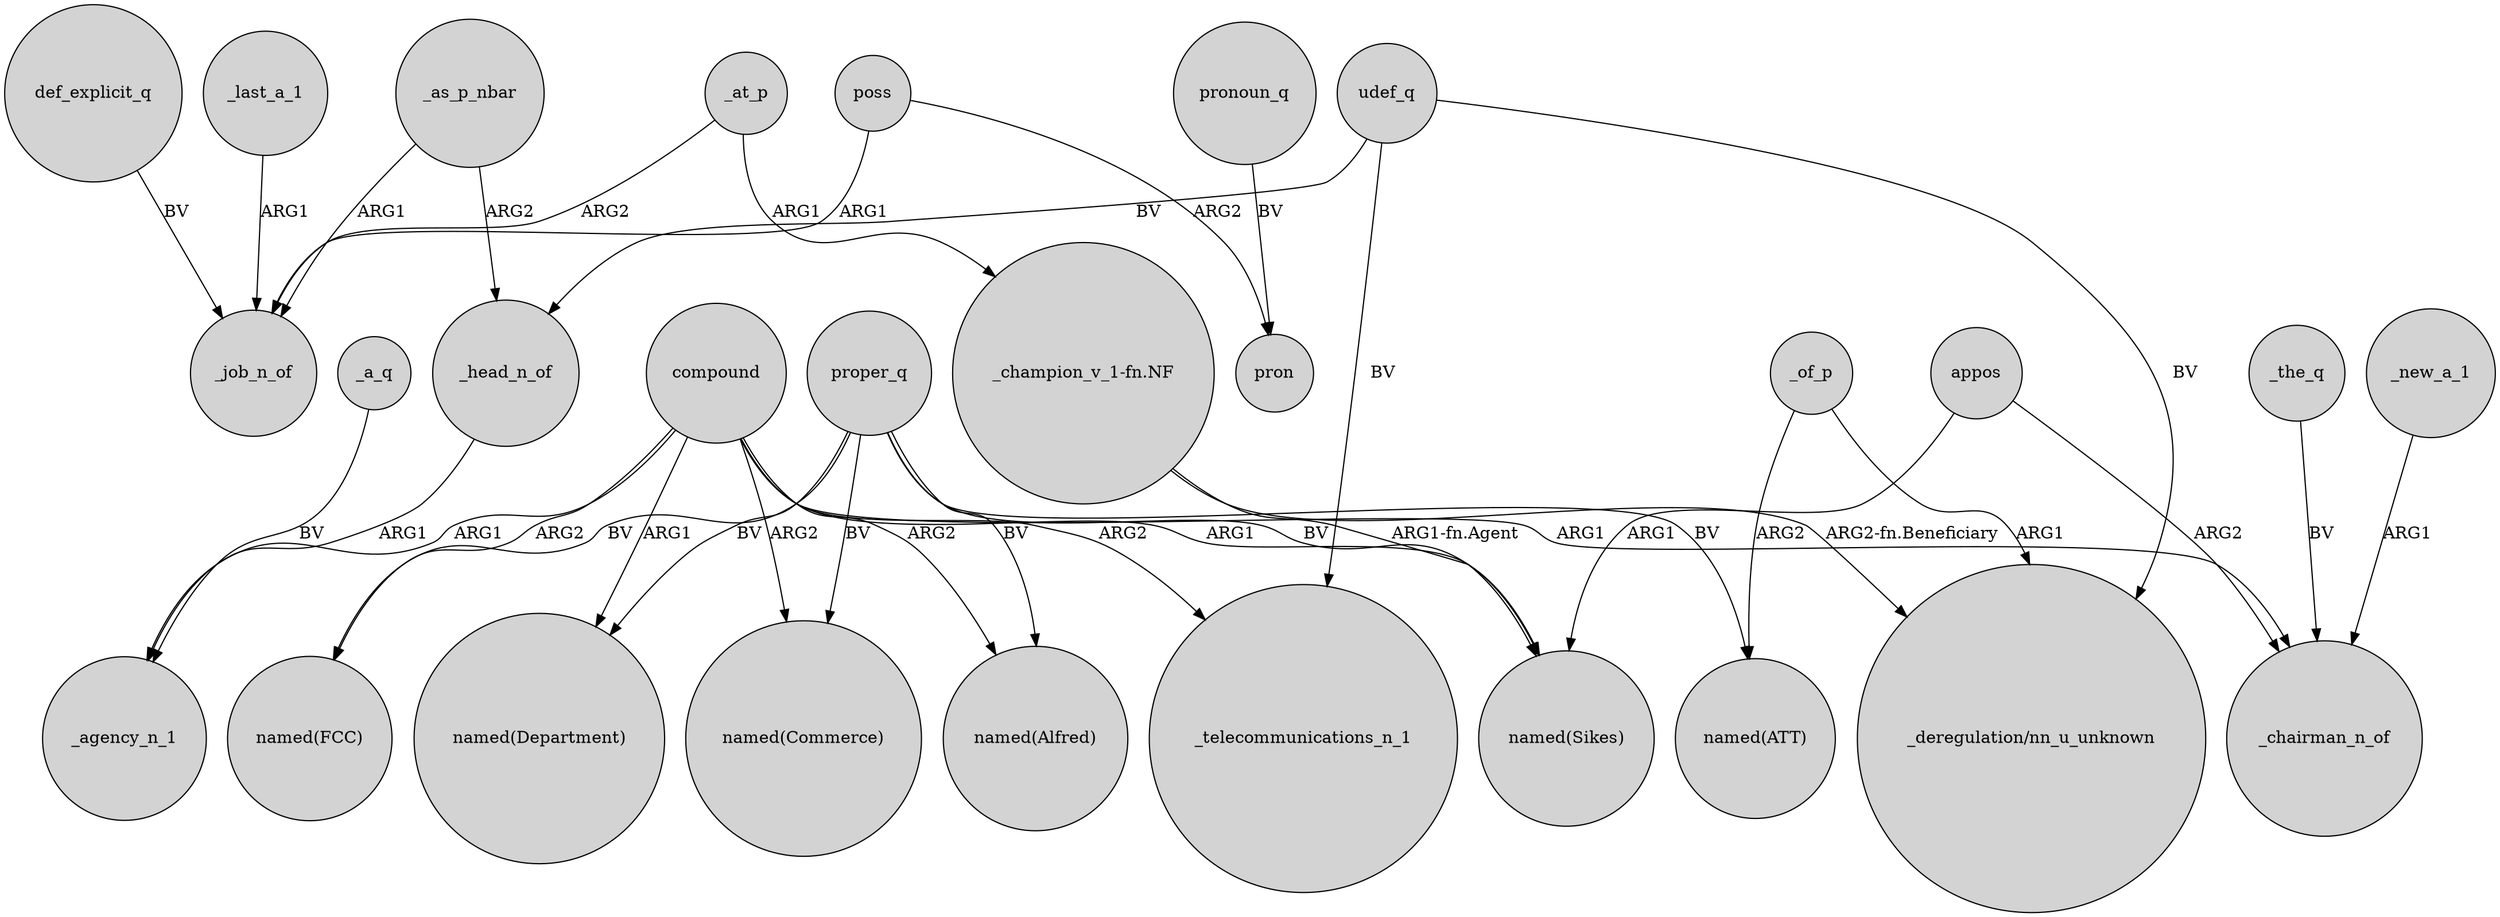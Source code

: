 digraph {
	node [shape=circle style=filled]
	compound -> _agency_n_1 [label=ARG1]
	compound -> _chairman_n_of [label=ARG1]
	poss -> pron [label=ARG2]
	proper_q -> "named(FCC)" [label=BV]
	proper_q -> "named(Sikes)" [label=BV]
	_as_p_nbar -> _job_n_of [label=ARG1]
	proper_q -> "named(Alfred)" [label=BV]
	"_champion_v_1-fn.NF" -> "named(Sikes)" [label="ARG1-fn.Agent"]
	compound -> _telecommunications_n_1 [label=ARG2]
	_of_p -> "_deregulation/nn_u_unknown" [label=ARG1]
	proper_q -> "named(ATT)" [label=BV]
	compound -> "named(Alfred)" [label=ARG2]
	_at_p -> _job_n_of [label=ARG2]
	udef_q -> "_deregulation/nn_u_unknown" [label=BV]
	pronoun_q -> pron [label=BV]
	appos -> _chairman_n_of [label=ARG2]
	_last_a_1 -> _job_n_of [label=ARG1]
	compound -> "named(Sikes)" [label=ARG1]
	appos -> "named(Sikes)" [label=ARG1]
	poss -> _job_n_of [label=ARG1]
	_the_q -> _chairman_n_of [label=BV]
	udef_q -> _head_n_of [label=BV]
	compound -> "named(FCC)" [label=ARG2]
	def_explicit_q -> _job_n_of [label=BV]
	_new_a_1 -> _chairman_n_of [label=ARG1]
	udef_q -> _telecommunications_n_1 [label=BV]
	_a_q -> _agency_n_1 [label=BV]
	proper_q -> "named(Commerce)" [label=BV]
	_at_p -> "_champion_v_1-fn.NF" [label=ARG1]
	compound -> "named(Department)" [label=ARG1]
	"_champion_v_1-fn.NF" -> "_deregulation/nn_u_unknown" [label="ARG2-fn.Beneficiary"]
	_of_p -> "named(ATT)" [label=ARG2]
	proper_q -> "named(Department)" [label=BV]
	_as_p_nbar -> _head_n_of [label=ARG2]
	compound -> "named(Commerce)" [label=ARG2]
	_head_n_of -> _agency_n_1 [label=ARG1]
}
